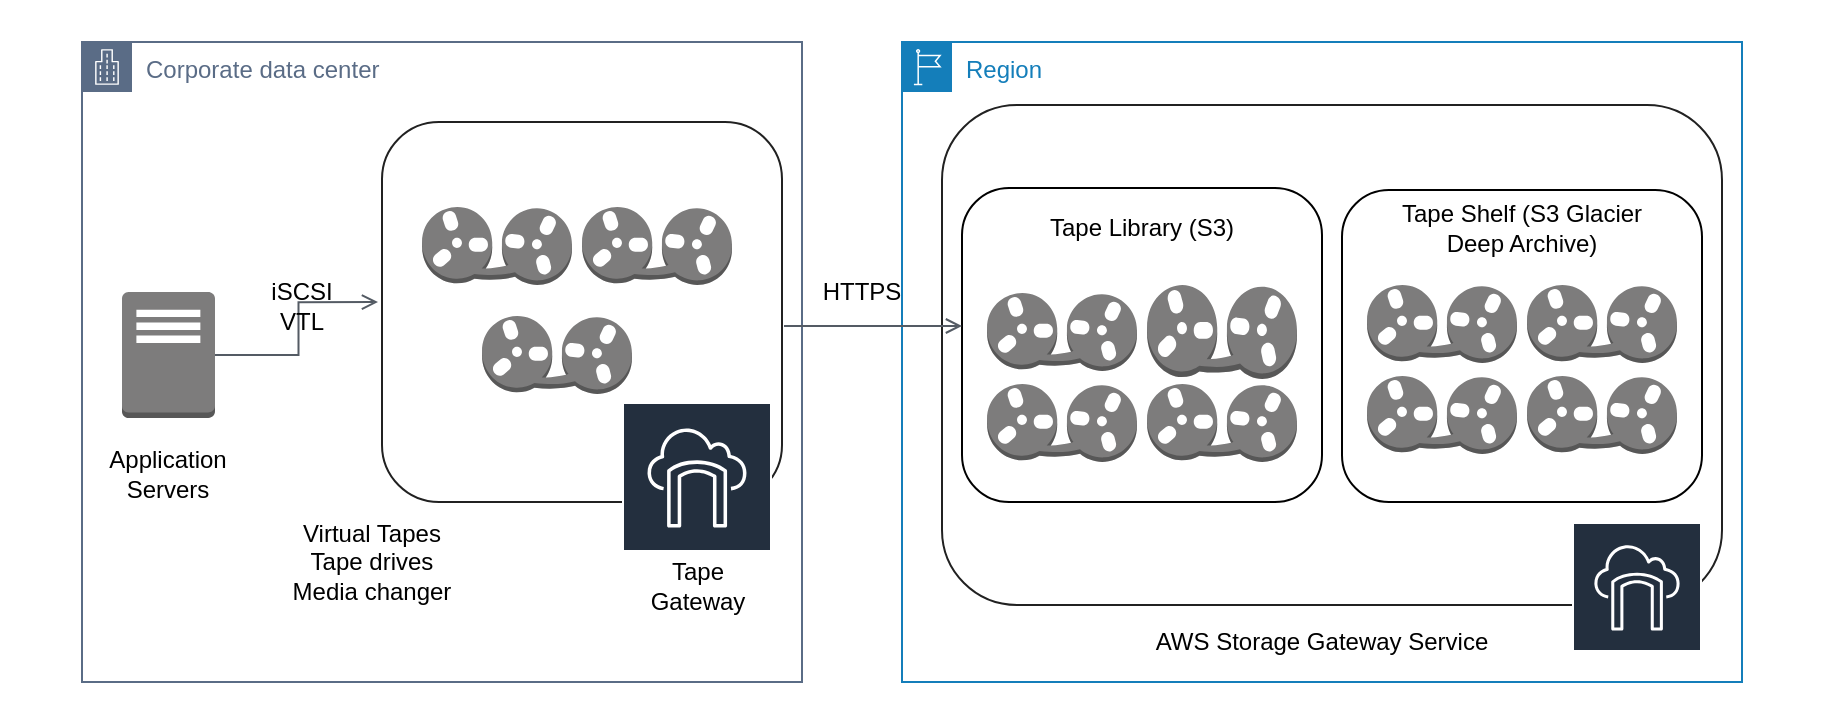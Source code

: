 <mxfile version="12.9.9" type="device"><diagram id="lTrpSe_SfNnOyp6GhTZZ" name="Page-1"><mxGraphModel dx="1106" dy="779" grid="1" gridSize="10" guides="1" tooltips="1" connect="1" arrows="1" fold="1" page="1" pageScale="1" pageWidth="1654" pageHeight="1169" math="0" shadow="0"><root><mxCell id="0"/><mxCell id="1" parent="0"/><mxCell id="tcZFUc5e3ohq0Pu9CYZt-1" value="" style="rounded=0;whiteSpace=wrap;html=1;strokeColor=#FFFFFF;" parent="1" vertex="1"><mxGeometry x="130" y="450" width="910" height="360" as="geometry"/></mxCell><mxCell id="nXqS4SEMegHB8B3x5uhW-45" value="Region" style="points=[[0,0],[0.25,0],[0.5,0],[0.75,0],[1,0],[1,0.25],[1,0.5],[1,0.75],[1,1],[0.75,1],[0.5,1],[0.25,1],[0,1],[0,0.75],[0,0.5],[0,0.25]];outlineConnect=0;gradientColor=none;html=1;whiteSpace=wrap;fontSize=12;fontStyle=0;shape=mxgraph.aws4.group;grIcon=mxgraph.aws4.group_region;strokeColor=#147EBA;fillColor=none;verticalAlign=top;align=left;spacingLeft=30;fontColor=#147EBA;dashed=0;" parent="1" vertex="1"><mxGeometry x="580" y="470" width="420" height="320" as="geometry"/></mxCell><mxCell id="nXqS4SEMegHB8B3x5uhW-47" value="" style="rounded=1;whiteSpace=wrap;html=1;strokeColor=#212121;strokeWidth=1;fontSize=17;" parent="1" vertex="1"><mxGeometry x="600" y="501.5" width="390" height="250" as="geometry"/></mxCell><mxCell id="QD1mGfF3rfq6Buc6VyBN-4" value="" style="rounded=1;whiteSpace=wrap;html=1;" vertex="1" parent="1"><mxGeometry x="610" y="543" width="180" height="157" as="geometry"/></mxCell><mxCell id="nXqS4SEMegHB8B3x5uhW-27" value="Corporate data center" style="points=[[0,0],[0.25,0],[0.5,0],[0.75,0],[1,0],[1,0.25],[1,0.5],[1,0.75],[1,1],[0.75,1],[0.5,1],[0.25,1],[0,1],[0,0.75],[0,0.5],[0,0.25]];outlineConnect=0;gradientColor=none;html=1;whiteSpace=wrap;fontSize=12;fontStyle=0;shape=mxgraph.aws4.group;grIcon=mxgraph.aws4.group_corporate_data_center;strokeColor=#5A6C86;fillColor=none;verticalAlign=top;align=left;spacingLeft=30;fontColor=#5A6C86;dashed=0;" parent="1" vertex="1"><mxGeometry x="170" y="470" width="360" height="320" as="geometry"/></mxCell><mxCell id="nXqS4SEMegHB8B3x5uhW-39" value="" style="rounded=1;whiteSpace=wrap;html=1;strokeColor=#212121;strokeWidth=1;fontSize=17;" parent="1" vertex="1"><mxGeometry x="320" y="510" width="200" height="190" as="geometry"/></mxCell><mxCell id="nXqS4SEMegHB8B3x5uhW-29" value="" style="outlineConnect=0;fontColor=#232F3E;gradientColor=none;strokeColor=#ffffff;fillColor=#232F3E;dashed=0;verticalLabelPosition=middle;verticalAlign=bottom;align=center;html=1;whiteSpace=wrap;fontSize=10;fontStyle=1;spacing=3;shape=mxgraph.aws4.productIcon;prIcon=mxgraph.aws4.storage_gateway;" parent="1" vertex="1"><mxGeometry x="440" y="650" width="75" height="80" as="geometry"/></mxCell><mxCell id="nXqS4SEMegHB8B3x5uhW-36" value="" style="outlineConnect=0;dashed=0;verticalLabelPosition=bottom;verticalAlign=top;align=center;html=1;shape=mxgraph.aws3.traditional_server;fillColor=#7D7C7C;gradientColor=none;strokeColor=#212121;strokeWidth=1;fontSize=17;" parent="1" vertex="1"><mxGeometry x="190" y="595" width="46.5" height="63" as="geometry"/></mxCell><mxCell id="nXqS4SEMegHB8B3x5uhW-41" value="" style="edgeStyle=orthogonalEdgeStyle;html=1;endArrow=open;elbow=vertical;startArrow=none;endFill=0;strokeColor=#545B64;rounded=0;fontSize=17;entryX=-0.01;entryY=0.474;entryDx=0;entryDy=0;entryPerimeter=0;" parent="1" source="nXqS4SEMegHB8B3x5uhW-36" target="nXqS4SEMegHB8B3x5uhW-39" edge="1"><mxGeometry width="100" relative="1" as="geometry"><mxPoint x="340" y="600" as="sourcePoint"/><mxPoint x="440" y="600" as="targetPoint"/></mxGeometry></mxCell><mxCell id="nXqS4SEMegHB8B3x5uhW-52" value="iSCSI VTL" style="text;html=1;strokeColor=none;fillColor=none;align=center;verticalAlign=middle;whiteSpace=wrap;rounded=0;dashed=1;fontSize=12;opacity=0;" parent="1" vertex="1"><mxGeometry x="260" y="591.5" width="40" height="20" as="geometry"/></mxCell><mxCell id="nXqS4SEMegHB8B3x5uhW-53" value="Application&lt;br&gt;Servers" style="text;html=1;strokeColor=none;fillColor=none;align=center;verticalAlign=middle;whiteSpace=wrap;rounded=0;dashed=1;fontSize=12;opacity=0;" parent="1" vertex="1"><mxGeometry x="193.25" y="676" width="40" height="20" as="geometry"/></mxCell><mxCell id="QD1mGfF3rfq6Buc6VyBN-1" value="" style="outlineConnect=0;dashed=0;verticalLabelPosition=bottom;verticalAlign=top;align=center;html=1;shape=mxgraph.aws3.tape_storage;fillColor=#7D7C7C;gradientColor=none;" vertex="1" parent="1"><mxGeometry x="702.5" y="591.5" width="75" height="47" as="geometry"/></mxCell><mxCell id="QD1mGfF3rfq6Buc6VyBN-2" value="" style="outlineConnect=0;dashed=0;verticalLabelPosition=bottom;verticalAlign=top;align=center;html=1;shape=mxgraph.aws3.tape_storage;fillColor=#7D7C7C;gradientColor=none;" vertex="1" parent="1"><mxGeometry x="420" y="552.5" width="75" height="39" as="geometry"/></mxCell><mxCell id="QD1mGfF3rfq6Buc6VyBN-3" value="" style="outlineConnect=0;dashed=0;verticalLabelPosition=bottom;verticalAlign=top;align=center;html=1;shape=mxgraph.aws3.tape_storage;fillColor=#7D7C7C;gradientColor=none;" vertex="1" parent="1"><mxGeometry x="370" y="607" width="75" height="39" as="geometry"/></mxCell><mxCell id="QD1mGfF3rfq6Buc6VyBN-5" value="" style="outlineConnect=0;dashed=0;verticalLabelPosition=bottom;verticalAlign=top;align=center;html=1;shape=mxgraph.aws3.tape_storage;fillColor=#7D7C7C;gradientColor=none;" vertex="1" parent="1"><mxGeometry x="622.5" y="595.5" width="75" height="39" as="geometry"/></mxCell><mxCell id="QD1mGfF3rfq6Buc6VyBN-6" value="" style="outlineConnect=0;dashed=0;verticalLabelPosition=bottom;verticalAlign=top;align=center;html=1;shape=mxgraph.aws3.tape_storage;fillColor=#7D7C7C;gradientColor=none;" vertex="1" parent="1"><mxGeometry x="340" y="552.5" width="75" height="39" as="geometry"/></mxCell><mxCell id="QD1mGfF3rfq6Buc6VyBN-7" value="" style="outlineConnect=0;dashed=0;verticalLabelPosition=bottom;verticalAlign=top;align=center;html=1;shape=mxgraph.aws3.tape_storage;fillColor=#7D7C7C;gradientColor=none;" vertex="1" parent="1"><mxGeometry x="702.5" y="641" width="75" height="39" as="geometry"/></mxCell><mxCell id="QD1mGfF3rfq6Buc6VyBN-8" value="" style="outlineConnect=0;dashed=0;verticalLabelPosition=bottom;verticalAlign=top;align=center;html=1;shape=mxgraph.aws3.tape_storage;fillColor=#7D7C7C;gradientColor=none;" vertex="1" parent="1"><mxGeometry x="622.5" y="641" width="75" height="39" as="geometry"/></mxCell><mxCell id="QD1mGfF3rfq6Buc6VyBN-9" value="" style="rounded=1;whiteSpace=wrap;html=1;" vertex="1" parent="1"><mxGeometry x="800" y="544" width="180" height="156" as="geometry"/></mxCell><mxCell id="QD1mGfF3rfq6Buc6VyBN-10" value="" style="outlineConnect=0;dashed=0;verticalLabelPosition=bottom;verticalAlign=top;align=center;html=1;shape=mxgraph.aws3.tape_storage;fillColor=#7D7C7C;gradientColor=none;" vertex="1" parent="1"><mxGeometry x="892.5" y="591.5" width="75" height="39" as="geometry"/></mxCell><mxCell id="QD1mGfF3rfq6Buc6VyBN-11" value="" style="outlineConnect=0;dashed=0;verticalLabelPosition=bottom;verticalAlign=top;align=center;html=1;shape=mxgraph.aws3.tape_storage;fillColor=#7D7C7C;gradientColor=none;" vertex="1" parent="1"><mxGeometry x="812.5" y="591.5" width="75" height="39" as="geometry"/></mxCell><mxCell id="QD1mGfF3rfq6Buc6VyBN-12" value="" style="outlineConnect=0;dashed=0;verticalLabelPosition=bottom;verticalAlign=top;align=center;html=1;shape=mxgraph.aws3.tape_storage;fillColor=#7D7C7C;gradientColor=none;" vertex="1" parent="1"><mxGeometry x="892.5" y="637" width="75" height="39" as="geometry"/></mxCell><mxCell id="QD1mGfF3rfq6Buc6VyBN-13" value="" style="outlineConnect=0;dashed=0;verticalLabelPosition=bottom;verticalAlign=top;align=center;html=1;shape=mxgraph.aws3.tape_storage;fillColor=#7D7C7C;gradientColor=none;" vertex="1" parent="1"><mxGeometry x="812.5" y="637" width="75" height="39" as="geometry"/></mxCell><mxCell id="QD1mGfF3rfq6Buc6VyBN-14" value="Tape Library (S3)" style="text;html=1;strokeColor=none;fillColor=none;align=center;verticalAlign=middle;whiteSpace=wrap;rounded=0;dashed=1;fontSize=12;opacity=0;" vertex="1" parent="1"><mxGeometry x="650" y="552.5" width="100" height="20" as="geometry"/></mxCell><mxCell id="QD1mGfF3rfq6Buc6VyBN-15" value="Tape Shelf (S3 Glacier Deep Archive)" style="text;html=1;strokeColor=none;fillColor=none;align=center;verticalAlign=middle;whiteSpace=wrap;rounded=0;dashed=1;fontSize=12;opacity=0;" vertex="1" parent="1"><mxGeometry x="820" y="552.5" width="140" height="20" as="geometry"/></mxCell><mxCell id="QD1mGfF3rfq6Buc6VyBN-16" value="" style="outlineConnect=0;fontColor=#232F3E;gradientColor=none;strokeColor=#ffffff;fillColor=#232F3E;dashed=0;verticalLabelPosition=middle;verticalAlign=bottom;align=center;html=1;whiteSpace=wrap;fontSize=10;fontStyle=1;spacing=3;shape=mxgraph.aws4.productIcon;prIcon=mxgraph.aws4.storage_gateway;" vertex="1" parent="1"><mxGeometry x="915" y="710" width="65" height="60" as="geometry"/></mxCell><mxCell id="QD1mGfF3rfq6Buc6VyBN-17" value="AWS Storage Gateway Service" style="text;html=1;strokeColor=none;fillColor=none;align=center;verticalAlign=middle;whiteSpace=wrap;rounded=0;dashed=1;fontSize=12;opacity=0;" vertex="1" parent="1"><mxGeometry x="690" y="760" width="200" height="20" as="geometry"/></mxCell><mxCell id="QD1mGfF3rfq6Buc6VyBN-18" value="Virtual Tapes&lt;br&gt;Tape drives&lt;br&gt;Media changer" style="text;html=1;strokeColor=none;fillColor=none;align=center;verticalAlign=middle;whiteSpace=wrap;rounded=0;dashed=1;fontSize=12;opacity=0;" vertex="1" parent="1"><mxGeometry x="270" y="720" width="90" height="20" as="geometry"/></mxCell><mxCell id="QD1mGfF3rfq6Buc6VyBN-20" value="" style="edgeStyle=orthogonalEdgeStyle;html=1;endArrow=open;elbow=vertical;startArrow=none;endFill=0;strokeColor=#545B64;rounded=0;exitX=1.005;exitY=0.537;exitDx=0;exitDy=0;exitPerimeter=0;" edge="1" parent="1" source="nXqS4SEMegHB8B3x5uhW-39"><mxGeometry width="100" relative="1" as="geometry"><mxPoint x="510" y="750" as="sourcePoint"/><mxPoint x="610" y="612" as="targetPoint"/></mxGeometry></mxCell><mxCell id="QD1mGfF3rfq6Buc6VyBN-22" value="HTTPS" style="text;html=1;strokeColor=none;fillColor=none;align=center;verticalAlign=middle;whiteSpace=wrap;rounded=0;dashed=1;fontSize=12;opacity=0;" vertex="1" parent="1"><mxGeometry x="540" y="585" width="40" height="20" as="geometry"/></mxCell><mxCell id="QD1mGfF3rfq6Buc6VyBN-23" value="Tape Gateway" style="text;html=1;strokeColor=none;fillColor=none;align=center;verticalAlign=middle;whiteSpace=wrap;rounded=0;dashed=1;fontSize=12;opacity=0;" vertex="1" parent="1"><mxGeometry x="457.5" y="731.5" width="40" height="20" as="geometry"/></mxCell></root></mxGraphModel></diagram></mxfile>